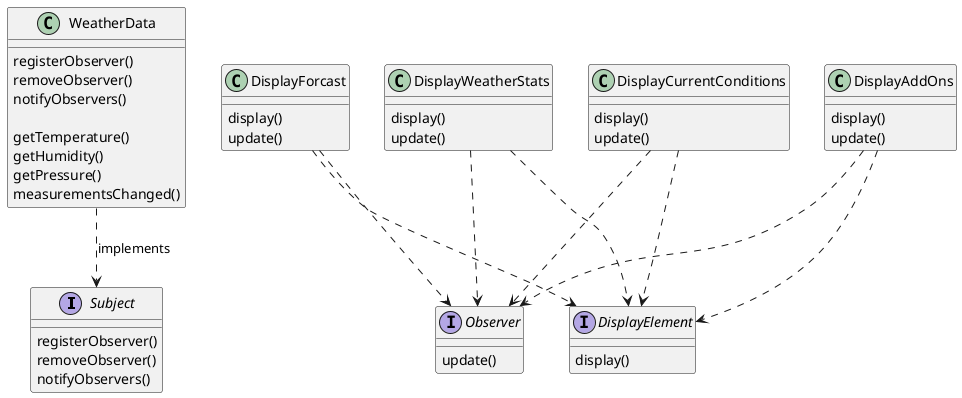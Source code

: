 @startuml

interface Subject {
registerObserver()
removeObserver()
notifyObservers()

}

interface Observer {
update()
}

interface DisplayElement {
display()
}

class WeatherData {
registerObserver()
removeObserver()
notifyObservers()

getTemperature()
getHumidity()
getPressure()
measurementsChanged()
}

class DisplayCurrentConditions {
display()
update()
}

class DisplayWeatherStats {
display()
update()
}

class DisplayForcast {
display()
update()
}

class DisplayAddOns {
display()
update()
}

WeatherData ..> Subject :implements

DisplayCurrentConditions ..> Observer
DisplayWeatherStats ..> Observer
DisplayForcast ..> Observer
DisplayAddOns ..> Observer

DisplayCurrentConditions ..> DisplayElement
DisplayWeatherStats ..> DisplayElement
DisplayForcast ..> DisplayElement
DisplayAddOns ..> DisplayElement

@enduml
